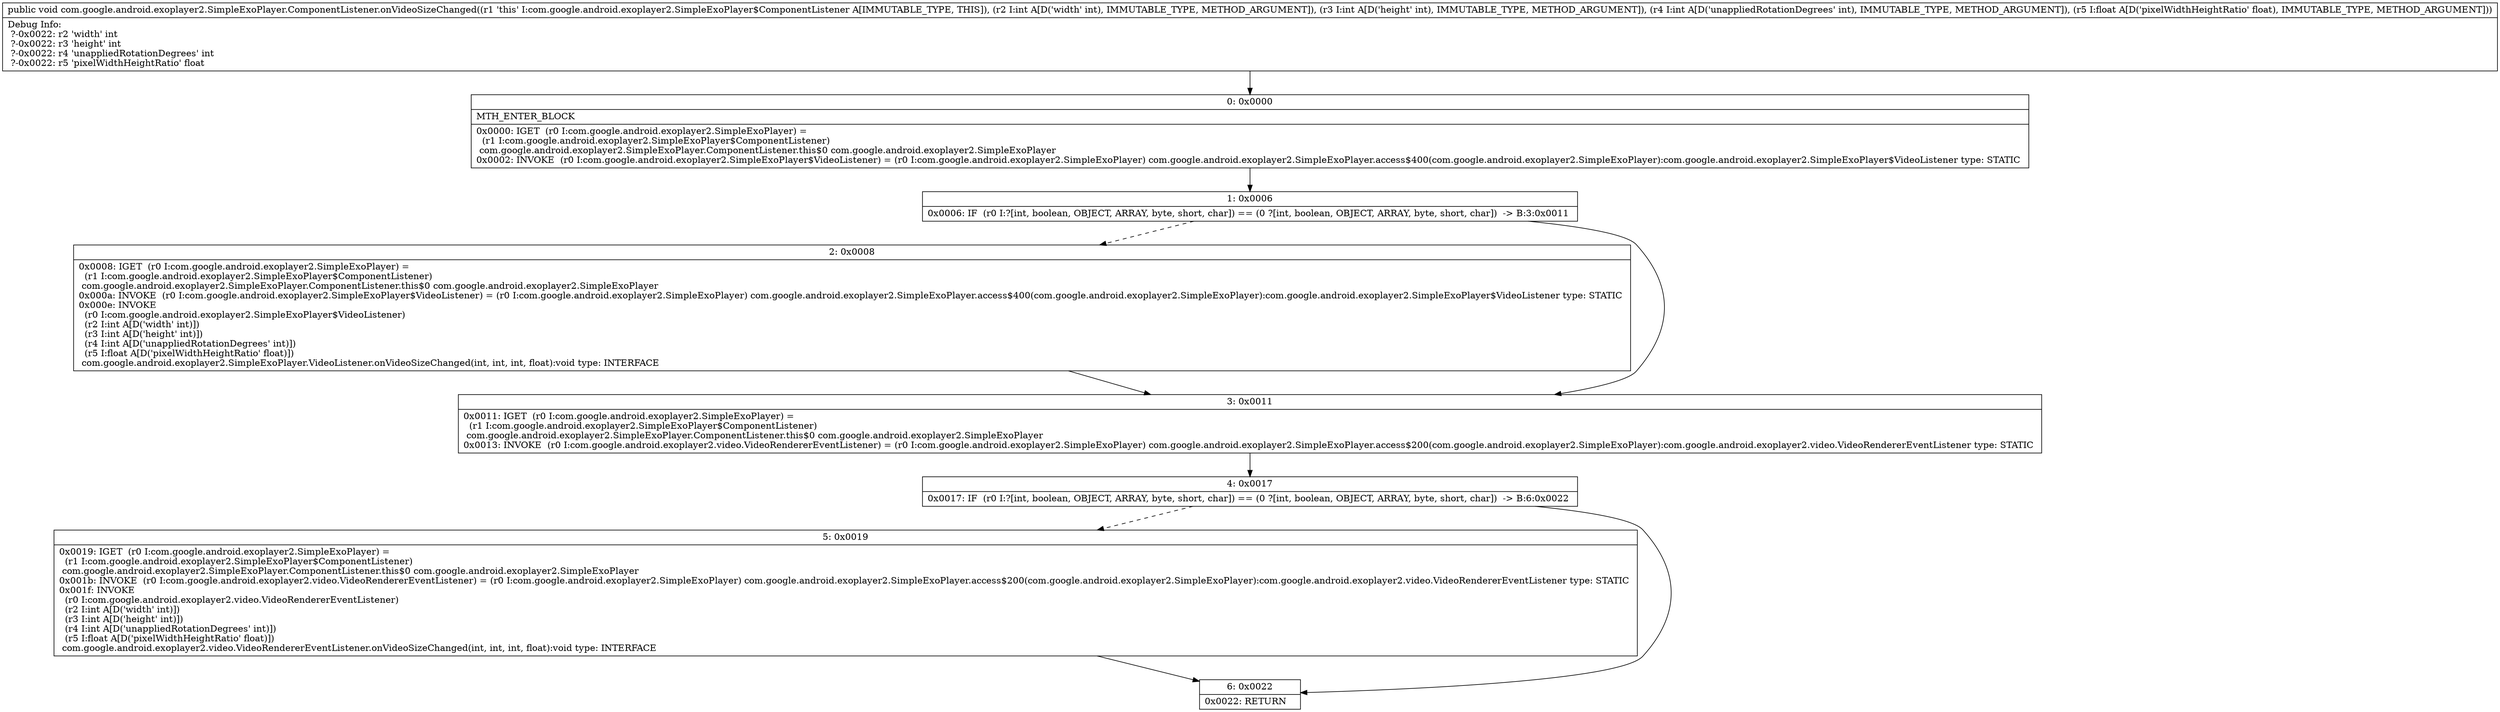 digraph "CFG forcom.google.android.exoplayer2.SimpleExoPlayer.ComponentListener.onVideoSizeChanged(IIIF)V" {
Node_0 [shape=record,label="{0\:\ 0x0000|MTH_ENTER_BLOCK\l|0x0000: IGET  (r0 I:com.google.android.exoplayer2.SimpleExoPlayer) = \l  (r1 I:com.google.android.exoplayer2.SimpleExoPlayer$ComponentListener)\l com.google.android.exoplayer2.SimpleExoPlayer.ComponentListener.this$0 com.google.android.exoplayer2.SimpleExoPlayer \l0x0002: INVOKE  (r0 I:com.google.android.exoplayer2.SimpleExoPlayer$VideoListener) = (r0 I:com.google.android.exoplayer2.SimpleExoPlayer) com.google.android.exoplayer2.SimpleExoPlayer.access$400(com.google.android.exoplayer2.SimpleExoPlayer):com.google.android.exoplayer2.SimpleExoPlayer$VideoListener type: STATIC \l}"];
Node_1 [shape=record,label="{1\:\ 0x0006|0x0006: IF  (r0 I:?[int, boolean, OBJECT, ARRAY, byte, short, char]) == (0 ?[int, boolean, OBJECT, ARRAY, byte, short, char])  \-\> B:3:0x0011 \l}"];
Node_2 [shape=record,label="{2\:\ 0x0008|0x0008: IGET  (r0 I:com.google.android.exoplayer2.SimpleExoPlayer) = \l  (r1 I:com.google.android.exoplayer2.SimpleExoPlayer$ComponentListener)\l com.google.android.exoplayer2.SimpleExoPlayer.ComponentListener.this$0 com.google.android.exoplayer2.SimpleExoPlayer \l0x000a: INVOKE  (r0 I:com.google.android.exoplayer2.SimpleExoPlayer$VideoListener) = (r0 I:com.google.android.exoplayer2.SimpleExoPlayer) com.google.android.exoplayer2.SimpleExoPlayer.access$400(com.google.android.exoplayer2.SimpleExoPlayer):com.google.android.exoplayer2.SimpleExoPlayer$VideoListener type: STATIC \l0x000e: INVOKE  \l  (r0 I:com.google.android.exoplayer2.SimpleExoPlayer$VideoListener)\l  (r2 I:int A[D('width' int)])\l  (r3 I:int A[D('height' int)])\l  (r4 I:int A[D('unappliedRotationDegrees' int)])\l  (r5 I:float A[D('pixelWidthHeightRatio' float)])\l com.google.android.exoplayer2.SimpleExoPlayer.VideoListener.onVideoSizeChanged(int, int, int, float):void type: INTERFACE \l}"];
Node_3 [shape=record,label="{3\:\ 0x0011|0x0011: IGET  (r0 I:com.google.android.exoplayer2.SimpleExoPlayer) = \l  (r1 I:com.google.android.exoplayer2.SimpleExoPlayer$ComponentListener)\l com.google.android.exoplayer2.SimpleExoPlayer.ComponentListener.this$0 com.google.android.exoplayer2.SimpleExoPlayer \l0x0013: INVOKE  (r0 I:com.google.android.exoplayer2.video.VideoRendererEventListener) = (r0 I:com.google.android.exoplayer2.SimpleExoPlayer) com.google.android.exoplayer2.SimpleExoPlayer.access$200(com.google.android.exoplayer2.SimpleExoPlayer):com.google.android.exoplayer2.video.VideoRendererEventListener type: STATIC \l}"];
Node_4 [shape=record,label="{4\:\ 0x0017|0x0017: IF  (r0 I:?[int, boolean, OBJECT, ARRAY, byte, short, char]) == (0 ?[int, boolean, OBJECT, ARRAY, byte, short, char])  \-\> B:6:0x0022 \l}"];
Node_5 [shape=record,label="{5\:\ 0x0019|0x0019: IGET  (r0 I:com.google.android.exoplayer2.SimpleExoPlayer) = \l  (r1 I:com.google.android.exoplayer2.SimpleExoPlayer$ComponentListener)\l com.google.android.exoplayer2.SimpleExoPlayer.ComponentListener.this$0 com.google.android.exoplayer2.SimpleExoPlayer \l0x001b: INVOKE  (r0 I:com.google.android.exoplayer2.video.VideoRendererEventListener) = (r0 I:com.google.android.exoplayer2.SimpleExoPlayer) com.google.android.exoplayer2.SimpleExoPlayer.access$200(com.google.android.exoplayer2.SimpleExoPlayer):com.google.android.exoplayer2.video.VideoRendererEventListener type: STATIC \l0x001f: INVOKE  \l  (r0 I:com.google.android.exoplayer2.video.VideoRendererEventListener)\l  (r2 I:int A[D('width' int)])\l  (r3 I:int A[D('height' int)])\l  (r4 I:int A[D('unappliedRotationDegrees' int)])\l  (r5 I:float A[D('pixelWidthHeightRatio' float)])\l com.google.android.exoplayer2.video.VideoRendererEventListener.onVideoSizeChanged(int, int, int, float):void type: INTERFACE \l}"];
Node_6 [shape=record,label="{6\:\ 0x0022|0x0022: RETURN   \l}"];
MethodNode[shape=record,label="{public void com.google.android.exoplayer2.SimpleExoPlayer.ComponentListener.onVideoSizeChanged((r1 'this' I:com.google.android.exoplayer2.SimpleExoPlayer$ComponentListener A[IMMUTABLE_TYPE, THIS]), (r2 I:int A[D('width' int), IMMUTABLE_TYPE, METHOD_ARGUMENT]), (r3 I:int A[D('height' int), IMMUTABLE_TYPE, METHOD_ARGUMENT]), (r4 I:int A[D('unappliedRotationDegrees' int), IMMUTABLE_TYPE, METHOD_ARGUMENT]), (r5 I:float A[D('pixelWidthHeightRatio' float), IMMUTABLE_TYPE, METHOD_ARGUMENT]))  | Debug Info:\l  ?\-0x0022: r2 'width' int\l  ?\-0x0022: r3 'height' int\l  ?\-0x0022: r4 'unappliedRotationDegrees' int\l  ?\-0x0022: r5 'pixelWidthHeightRatio' float\l}"];
MethodNode -> Node_0;
Node_0 -> Node_1;
Node_1 -> Node_2[style=dashed];
Node_1 -> Node_3;
Node_2 -> Node_3;
Node_3 -> Node_4;
Node_4 -> Node_5[style=dashed];
Node_4 -> Node_6;
Node_5 -> Node_6;
}

